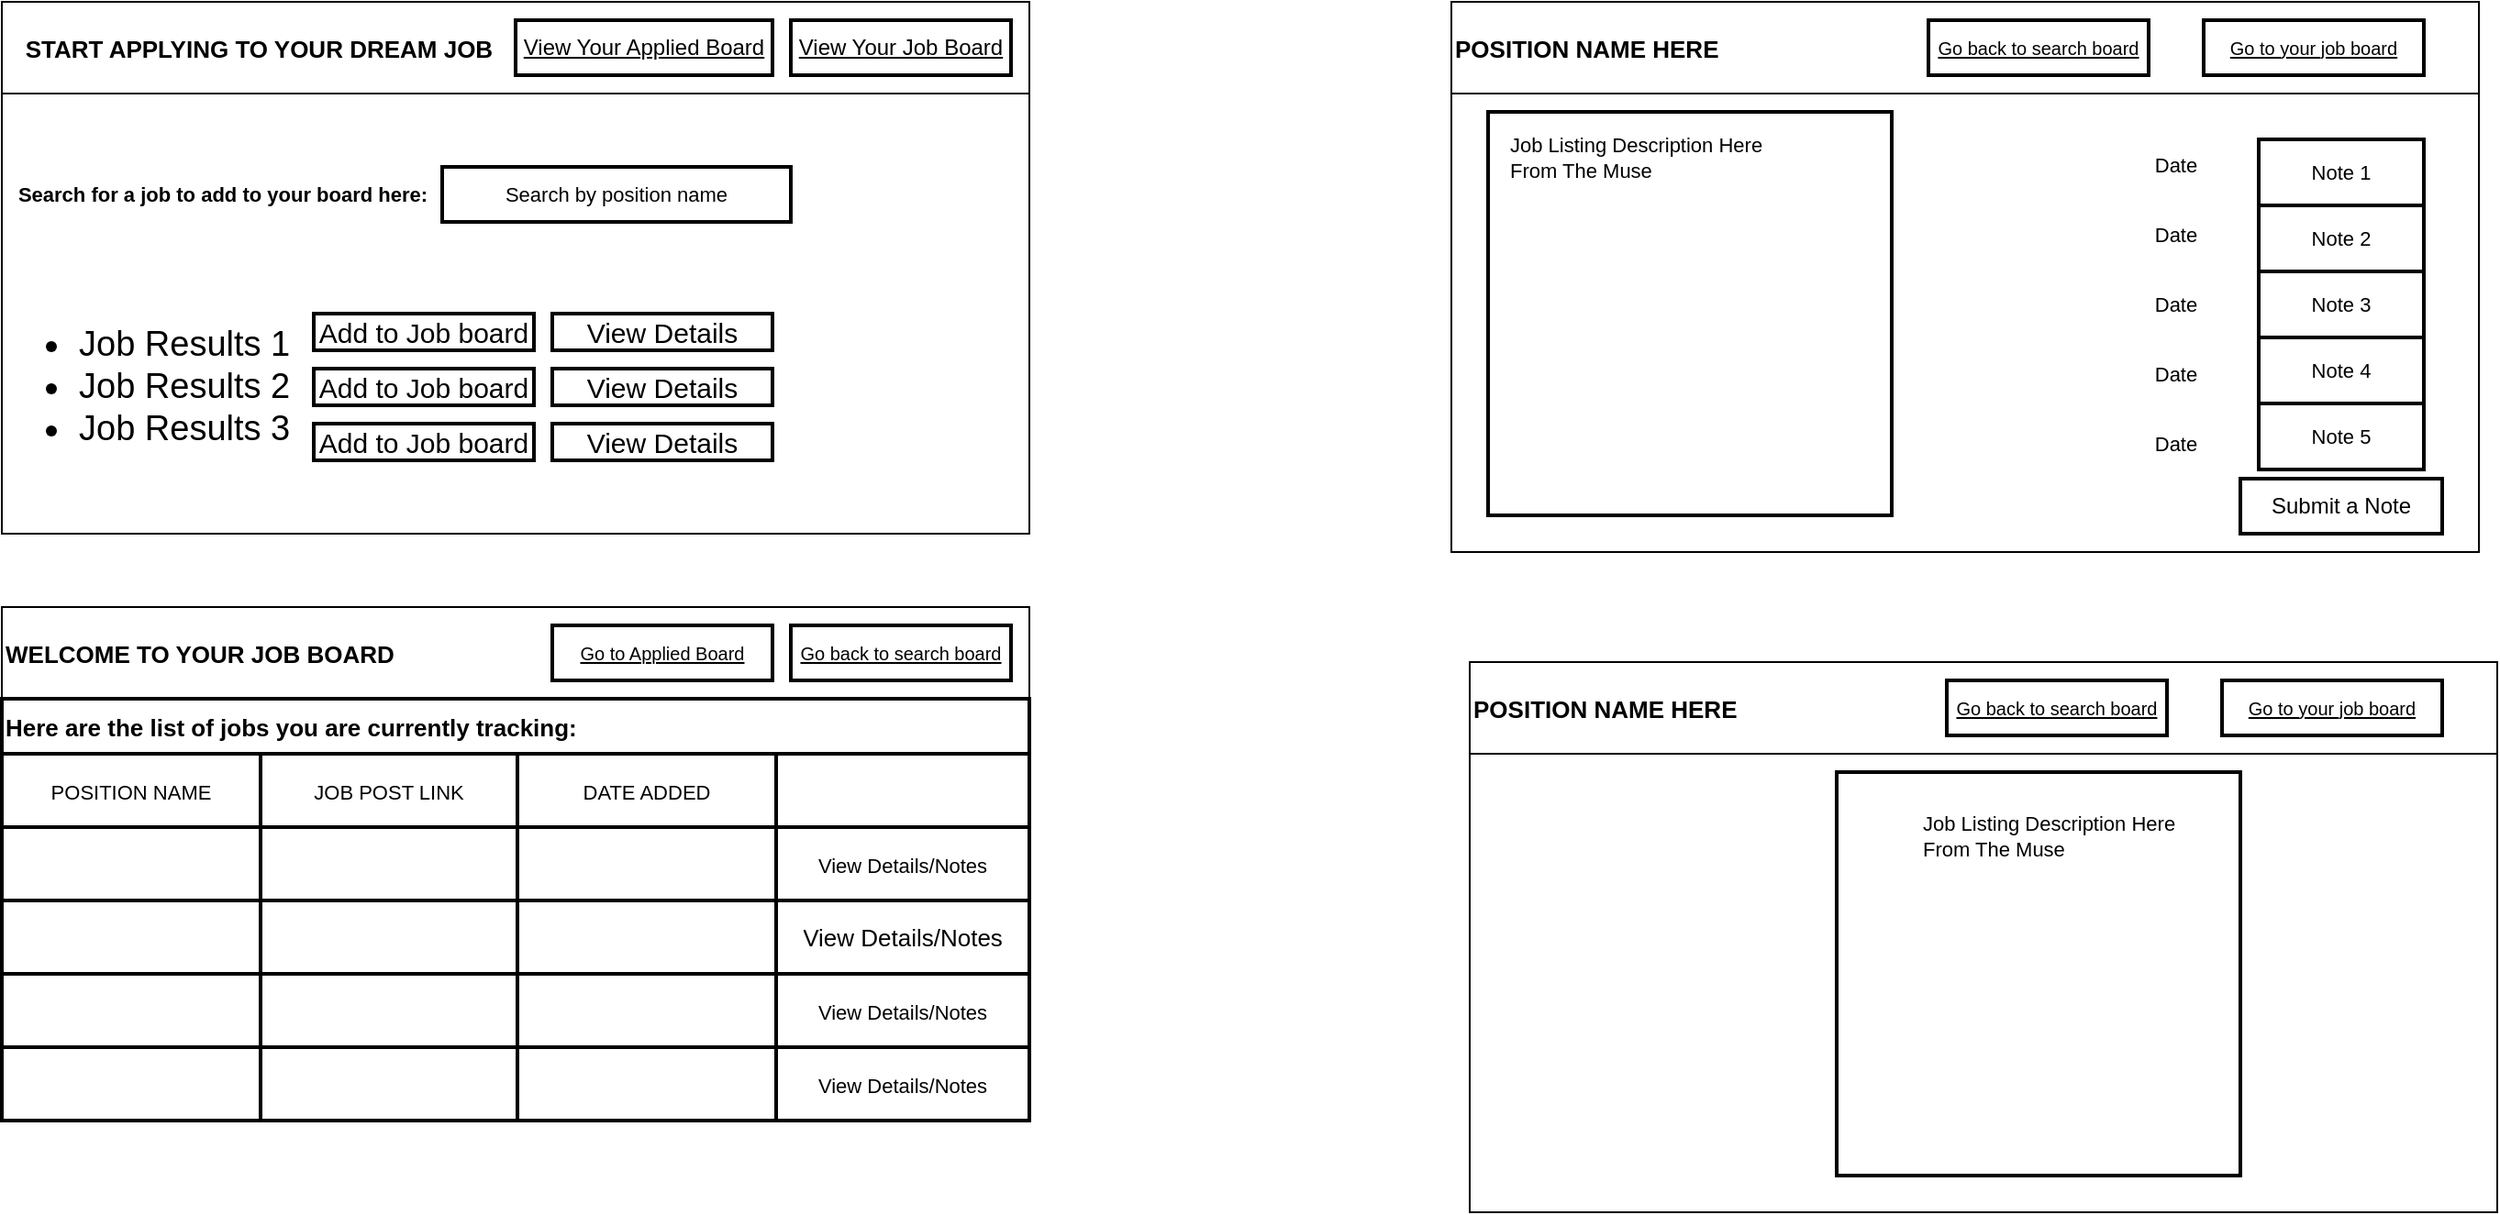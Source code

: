 <mxfile>
    <diagram id="eByr2vHyJb8eP3QuUkfj" name="Page-1">
        <mxGraphModel dx="768" dy="580" grid="1" gridSize="10" guides="1" tooltips="1" connect="1" arrows="1" fold="1" page="1" pageScale="1" pageWidth="850" pageHeight="1100" math="0" shadow="0">
            <root>
                <mxCell id="0"/>
                <mxCell id="1" parent="0"/>
                <mxCell id="2" value="   START APPLYING TO YOUR DREAM JOB" style="swimlane;swimlaneFillColor=default;align=left;fontSize=13;startSize=50;" parent="1" vertex="1">
                    <mxGeometry x="140" y="40" width="560" height="290" as="geometry"/>
                </mxCell>
                <mxCell id="3" value="&lt;font style=&quot;font-size: 11px&quot;&gt;Search for a job to add to your board here:&lt;/font&gt;" style="text;strokeColor=none;fillColor=none;html=1;fontSize=12;fontStyle=1;verticalAlign=middle;align=center;strokeWidth=0;" parent="2" vertex="1">
                    <mxGeometry x="70" y="80" width="100" height="50" as="geometry"/>
                </mxCell>
                <mxCell id="5" value="Search by position name" style="rounded=0;whiteSpace=wrap;html=1;fontSize=11;strokeWidth=2;" parent="2" vertex="1">
                    <mxGeometry x="240" y="90" width="190" height="30" as="geometry"/>
                </mxCell>
                <mxCell id="7" value="&lt;ul style=&quot;font-size: 19px;&quot;&gt;&lt;li style=&quot;font-size: 19px;&quot;&gt;Job Results 1&lt;/li&gt;&lt;li style=&quot;font-size: 19px;&quot;&gt;Job Results 2&lt;/li&gt;&lt;li style=&quot;font-size: 19px;&quot;&gt;Job Results 3&lt;/li&gt;&lt;/ul&gt;" style="text;strokeColor=none;fillColor=none;html=1;whiteSpace=wrap;verticalAlign=middle;overflow=hidden;fontSize=19;" parent="2" vertex="1">
                    <mxGeometry y="140" width="220" height="140" as="geometry"/>
                </mxCell>
                <mxCell id="8" value="&lt;u&gt;View Your Job Board&lt;/u&gt;" style="text;html=1;strokeColor=default;fillColor=none;align=center;verticalAlign=middle;whiteSpace=wrap;rounded=0;fontSize=12;strokeWidth=2;" parent="2" vertex="1">
                    <mxGeometry x="430" y="10" width="120" height="30" as="geometry"/>
                </mxCell>
                <mxCell id="26" value="&lt;font style=&quot;font-size: 15px&quot;&gt;Add to Job board&lt;/font&gt;" style="rounded=0;whiteSpace=wrap;html=1;fontSize=19;strokeWidth=2;" parent="2" vertex="1">
                    <mxGeometry x="170" y="170" width="120" height="20" as="geometry"/>
                </mxCell>
                <mxCell id="28" value="&lt;font style=&quot;font-size: 15px&quot;&gt;Add to Job board&lt;/font&gt;" style="rounded=0;whiteSpace=wrap;html=1;fontSize=19;strokeWidth=2;" parent="2" vertex="1">
                    <mxGeometry x="170" y="230" width="120" height="20" as="geometry"/>
                </mxCell>
                <mxCell id="27" value="&lt;font style=&quot;font-size: 15px&quot;&gt;Add to Job board&lt;/font&gt;" style="rounded=0;whiteSpace=wrap;html=1;fontSize=19;strokeWidth=2;" parent="2" vertex="1">
                    <mxGeometry x="170" y="200" width="120" height="20" as="geometry"/>
                </mxCell>
                <mxCell id="XKxb8fg4fnVpv2uwwsLC-240" value="&lt;u&gt;View Your Applied Board&lt;/u&gt;" style="text;html=1;strokeColor=default;fillColor=none;align=center;verticalAlign=middle;whiteSpace=wrap;rounded=0;fontSize=12;strokeWidth=2;" parent="2" vertex="1">
                    <mxGeometry x="280" y="10" width="140" height="30" as="geometry"/>
                </mxCell>
                <mxCell id="p0JboE-2Rb_zxFOX40oH-203" value="&lt;font style=&quot;font-size: 15px&quot;&gt;View Details&lt;/font&gt;" style="rounded=0;whiteSpace=wrap;html=1;fontSize=19;strokeWidth=2;" vertex="1" parent="2">
                    <mxGeometry x="300" y="170" width="120" height="20" as="geometry"/>
                </mxCell>
                <mxCell id="p0JboE-2Rb_zxFOX40oH-204" value="&lt;span style=&quot;font-size: 15px&quot;&gt;View Details&lt;/span&gt;" style="rounded=0;whiteSpace=wrap;html=1;fontSize=19;strokeWidth=2;" vertex="1" parent="2">
                    <mxGeometry x="300" y="200" width="120" height="20" as="geometry"/>
                </mxCell>
                <mxCell id="p0JboE-2Rb_zxFOX40oH-205" value="&lt;span style=&quot;font-size: 15px&quot;&gt;View Details&lt;/span&gt;" style="rounded=0;whiteSpace=wrap;html=1;fontSize=19;strokeWidth=2;" vertex="1" parent="2">
                    <mxGeometry x="300" y="230" width="120" height="20" as="geometry"/>
                </mxCell>
                <mxCell id="31" value="WELCOME TO YOUR JOB BOARD" style="swimlane;swimlaneFillColor=default;align=left;fontSize=13;startSize=50;" parent="1" vertex="1">
                    <mxGeometry x="140" y="370" width="560" height="280" as="geometry"/>
                </mxCell>
                <mxCell id="35" value="&lt;u style=&quot;font-size: 10px;&quot;&gt;Go back to search board&lt;/u&gt;" style="text;html=1;strokeColor=default;fillColor=none;align=center;verticalAlign=middle;whiteSpace=wrap;rounded=0;fontSize=10;strokeWidth=2;" parent="31" vertex="1">
                    <mxGeometry x="430" y="10" width="120" height="30" as="geometry"/>
                </mxCell>
                <mxCell id="41" value="Here are the list of jobs you are currently tracking:" style="shape=table;startSize=30;container=1;collapsible=0;childLayout=tableLayout;fontStyle=1;align=left;pointerEvents=1;fontSize=13;strokeColor=default;strokeWidth=2;" parent="31" vertex="1">
                    <mxGeometry y="50" width="560" height="230" as="geometry"/>
                </mxCell>
                <mxCell id="42" value="" style="shape=partialRectangle;html=1;whiteSpace=wrap;collapsible=0;dropTarget=0;pointerEvents=0;fillColor=none;top=0;left=0;bottom=0;right=0;points=[[0,0.5],[1,0.5]];portConstraint=eastwest;fontSize=13;strokeColor=default;strokeWidth=2;" parent="41" vertex="1">
                    <mxGeometry y="30" width="560" height="40" as="geometry"/>
                </mxCell>
                <mxCell id="43" value="&lt;span style=&quot;font-size: 11px&quot;&gt;POSITION NAME&lt;/span&gt;" style="shape=partialRectangle;html=1;whiteSpace=wrap;connectable=0;fillColor=none;top=0;left=0;bottom=0;right=0;overflow=hidden;pointerEvents=1;fontSize=13;strokeColor=default;strokeWidth=2;" parent="42" vertex="1">
                    <mxGeometry width="141" height="40" as="geometry">
                        <mxRectangle width="141" height="40" as="alternateBounds"/>
                    </mxGeometry>
                </mxCell>
                <mxCell id="44" value="&lt;font style=&quot;font-size: 11px&quot;&gt;JOB POST LINK&lt;/font&gt;" style="shape=partialRectangle;html=1;whiteSpace=wrap;connectable=0;fillColor=none;top=0;left=0;bottom=0;right=0;overflow=hidden;pointerEvents=1;fontSize=13;strokeColor=default;strokeWidth=2;" parent="42" vertex="1">
                    <mxGeometry x="141" width="140" height="40" as="geometry">
                        <mxRectangle width="140" height="40" as="alternateBounds"/>
                    </mxGeometry>
                </mxCell>
                <mxCell id="45" value="&lt;font style=&quot;font-size: 11px&quot;&gt;DATE ADDED&lt;/font&gt;" style="shape=partialRectangle;html=1;whiteSpace=wrap;connectable=0;fillColor=none;top=0;left=0;bottom=0;right=0;overflow=hidden;pointerEvents=1;fontSize=13;strokeColor=default;strokeWidth=2;" parent="42" vertex="1">
                    <mxGeometry x="281" width="141" height="40" as="geometry">
                        <mxRectangle width="141" height="40" as="alternateBounds"/>
                    </mxGeometry>
                </mxCell>
                <mxCell id="54" value="" style="shape=partialRectangle;html=1;whiteSpace=wrap;connectable=0;fillColor=none;top=0;left=0;bottom=0;right=0;overflow=hidden;pointerEvents=1;fontSize=13;strokeColor=default;strokeWidth=2;" parent="42" vertex="1">
                    <mxGeometry x="422" width="138" height="40" as="geometry">
                        <mxRectangle width="138" height="40" as="alternateBounds"/>
                    </mxGeometry>
                </mxCell>
                <mxCell id="46" value="" style="shape=partialRectangle;html=1;whiteSpace=wrap;collapsible=0;dropTarget=0;pointerEvents=0;fillColor=none;top=0;left=0;bottom=0;right=0;points=[[0,0.5],[1,0.5]];portConstraint=eastwest;fontSize=13;strokeColor=default;strokeWidth=2;" parent="41" vertex="1">
                    <mxGeometry y="70" width="560" height="40" as="geometry"/>
                </mxCell>
                <mxCell id="47" value="" style="shape=partialRectangle;html=1;whiteSpace=wrap;connectable=0;fillColor=none;top=0;left=0;bottom=0;right=0;overflow=hidden;pointerEvents=1;fontSize=13;strokeColor=default;strokeWidth=2;" parent="46" vertex="1">
                    <mxGeometry width="141" height="40" as="geometry">
                        <mxRectangle width="141" height="40" as="alternateBounds"/>
                    </mxGeometry>
                </mxCell>
                <mxCell id="48" value="" style="shape=partialRectangle;html=1;whiteSpace=wrap;connectable=0;fillColor=none;top=0;left=0;bottom=0;right=0;overflow=hidden;pointerEvents=1;fontSize=13;strokeColor=default;strokeWidth=2;" parent="46" vertex="1">
                    <mxGeometry x="141" width="140" height="40" as="geometry">
                        <mxRectangle width="140" height="40" as="alternateBounds"/>
                    </mxGeometry>
                </mxCell>
                <mxCell id="49" value="" style="shape=partialRectangle;html=1;whiteSpace=wrap;connectable=0;fillColor=none;top=0;left=0;bottom=0;right=0;overflow=hidden;pointerEvents=1;fontSize=13;strokeColor=default;strokeWidth=2;" parent="46" vertex="1">
                    <mxGeometry x="281" width="141" height="40" as="geometry">
                        <mxRectangle width="141" height="40" as="alternateBounds"/>
                    </mxGeometry>
                </mxCell>
                <mxCell id="55" value="&lt;font style=&quot;font-size: 11px&quot;&gt;View Details/Notes&lt;/font&gt;" style="shape=partialRectangle;html=1;whiteSpace=wrap;connectable=0;fillColor=none;top=0;left=0;bottom=0;right=0;overflow=hidden;pointerEvents=1;fontSize=13;strokeColor=default;strokeWidth=2;" parent="46" vertex="1">
                    <mxGeometry x="422" width="138" height="40" as="geometry">
                        <mxRectangle width="138" height="40" as="alternateBounds"/>
                    </mxGeometry>
                </mxCell>
                <mxCell id="50" value="" style="shape=partialRectangle;html=1;whiteSpace=wrap;collapsible=0;dropTarget=0;pointerEvents=0;fillColor=none;top=0;left=0;bottom=0;right=0;points=[[0,0.5],[1,0.5]];portConstraint=eastwest;fontSize=13;strokeColor=default;strokeWidth=2;" parent="41" vertex="1">
                    <mxGeometry y="110" width="560" height="40" as="geometry"/>
                </mxCell>
                <mxCell id="51" value="" style="shape=partialRectangle;html=1;whiteSpace=wrap;connectable=0;fillColor=none;top=0;left=0;bottom=0;right=0;overflow=hidden;pointerEvents=1;fontSize=13;strokeColor=default;strokeWidth=2;" parent="50" vertex="1">
                    <mxGeometry width="141" height="40" as="geometry">
                        <mxRectangle width="141" height="40" as="alternateBounds"/>
                    </mxGeometry>
                </mxCell>
                <mxCell id="52" value="" style="shape=partialRectangle;html=1;whiteSpace=wrap;connectable=0;fillColor=none;top=0;left=0;bottom=0;right=0;overflow=hidden;pointerEvents=1;fontSize=13;strokeColor=default;strokeWidth=2;" parent="50" vertex="1">
                    <mxGeometry x="141" width="140" height="40" as="geometry">
                        <mxRectangle width="140" height="40" as="alternateBounds"/>
                    </mxGeometry>
                </mxCell>
                <mxCell id="53" value="" style="shape=partialRectangle;html=1;whiteSpace=wrap;connectable=0;fillColor=none;top=0;left=0;bottom=0;right=0;overflow=hidden;pointerEvents=1;fontSize=13;strokeColor=default;strokeWidth=2;" parent="50" vertex="1">
                    <mxGeometry x="281" width="141" height="40" as="geometry">
                        <mxRectangle width="141" height="40" as="alternateBounds"/>
                    </mxGeometry>
                </mxCell>
                <mxCell id="56" value="View Details/Notes" style="shape=partialRectangle;html=1;whiteSpace=wrap;connectable=0;fillColor=none;top=0;left=0;bottom=0;right=0;overflow=hidden;pointerEvents=1;fontSize=13;strokeColor=default;strokeWidth=2;" parent="50" vertex="1">
                    <mxGeometry x="422" width="138" height="40" as="geometry">
                        <mxRectangle width="138" height="40" as="alternateBounds"/>
                    </mxGeometry>
                </mxCell>
                <mxCell id="66" style="shape=partialRectangle;html=1;whiteSpace=wrap;collapsible=0;dropTarget=0;pointerEvents=0;fillColor=none;top=0;left=0;bottom=0;right=0;points=[[0,0.5],[1,0.5]];portConstraint=eastwest;fontSize=13;strokeColor=default;strokeWidth=2;" parent="41" vertex="1">
                    <mxGeometry y="150" width="560" height="40" as="geometry"/>
                </mxCell>
                <mxCell id="67" style="shape=partialRectangle;html=1;whiteSpace=wrap;connectable=0;fillColor=none;top=0;left=0;bottom=0;right=0;overflow=hidden;pointerEvents=1;fontSize=13;strokeColor=default;strokeWidth=2;" parent="66" vertex="1">
                    <mxGeometry width="141" height="40" as="geometry">
                        <mxRectangle width="141" height="40" as="alternateBounds"/>
                    </mxGeometry>
                </mxCell>
                <mxCell id="68" style="shape=partialRectangle;html=1;whiteSpace=wrap;connectable=0;fillColor=none;top=0;left=0;bottom=0;right=0;overflow=hidden;pointerEvents=1;fontSize=13;strokeColor=default;strokeWidth=2;" parent="66" vertex="1">
                    <mxGeometry x="141" width="140" height="40" as="geometry">
                        <mxRectangle width="140" height="40" as="alternateBounds"/>
                    </mxGeometry>
                </mxCell>
                <mxCell id="69" style="shape=partialRectangle;html=1;whiteSpace=wrap;connectable=0;fillColor=none;top=0;left=0;bottom=0;right=0;overflow=hidden;pointerEvents=1;fontSize=13;strokeColor=default;strokeWidth=2;" parent="66" vertex="1">
                    <mxGeometry x="281" width="141" height="40" as="geometry">
                        <mxRectangle width="141" height="40" as="alternateBounds"/>
                    </mxGeometry>
                </mxCell>
                <mxCell id="71" value="&lt;font style=&quot;font-size: 11px&quot;&gt;View Details/Notes&lt;/font&gt;" style="shape=partialRectangle;html=1;whiteSpace=wrap;connectable=0;fillColor=none;top=0;left=0;bottom=0;right=0;overflow=hidden;pointerEvents=1;fontSize=13;strokeColor=default;strokeWidth=2;" parent="66" vertex="1">
                    <mxGeometry x="422" width="138" height="40" as="geometry">
                        <mxRectangle width="138" height="40" as="alternateBounds"/>
                    </mxGeometry>
                </mxCell>
                <mxCell id="60" style="shape=partialRectangle;html=1;whiteSpace=wrap;collapsible=0;dropTarget=0;pointerEvents=0;fillColor=none;top=0;left=0;bottom=0;right=0;points=[[0,0.5],[1,0.5]];portConstraint=eastwest;fontSize=13;strokeColor=default;strokeWidth=2;" parent="41" vertex="1">
                    <mxGeometry y="190" width="560" height="40" as="geometry"/>
                </mxCell>
                <mxCell id="61" style="shape=partialRectangle;html=1;whiteSpace=wrap;connectable=0;fillColor=none;top=0;left=0;bottom=0;right=0;overflow=hidden;pointerEvents=1;fontSize=13;strokeColor=default;strokeWidth=2;" parent="60" vertex="1">
                    <mxGeometry width="141" height="40" as="geometry">
                        <mxRectangle width="141" height="40" as="alternateBounds"/>
                    </mxGeometry>
                </mxCell>
                <mxCell id="62" style="shape=partialRectangle;html=1;whiteSpace=wrap;connectable=0;fillColor=none;top=0;left=0;bottom=0;right=0;overflow=hidden;pointerEvents=1;fontSize=13;strokeColor=default;strokeWidth=2;" parent="60" vertex="1">
                    <mxGeometry x="141" width="140" height="40" as="geometry">
                        <mxRectangle width="140" height="40" as="alternateBounds"/>
                    </mxGeometry>
                </mxCell>
                <mxCell id="63" style="shape=partialRectangle;html=1;whiteSpace=wrap;connectable=0;fillColor=none;top=0;left=0;bottom=0;right=0;overflow=hidden;pointerEvents=1;fontSize=13;strokeColor=default;strokeWidth=2;" parent="60" vertex="1">
                    <mxGeometry x="281" width="141" height="40" as="geometry">
                        <mxRectangle width="141" height="40" as="alternateBounds"/>
                    </mxGeometry>
                </mxCell>
                <mxCell id="65" value="&lt;font style=&quot;font-size: 11px&quot;&gt;View Details/Notes&lt;/font&gt;" style="shape=partialRectangle;html=1;whiteSpace=wrap;connectable=0;fillColor=none;top=0;left=0;bottom=0;right=0;overflow=hidden;pointerEvents=1;fontSize=13;strokeColor=default;strokeWidth=2;" parent="60" vertex="1">
                    <mxGeometry x="422" width="138" height="40" as="geometry">
                        <mxRectangle width="138" height="40" as="alternateBounds"/>
                    </mxGeometry>
                </mxCell>
                <mxCell id="XKxb8fg4fnVpv2uwwsLC-203" value="&lt;u&gt;Go to Applied Board&lt;/u&gt;" style="text;html=1;strokeColor=default;fillColor=none;align=center;verticalAlign=middle;whiteSpace=wrap;rounded=0;fontSize=10;strokeWidth=2;" parent="31" vertex="1">
                    <mxGeometry x="300" y="10" width="120" height="30" as="geometry"/>
                </mxCell>
                <mxCell id="113" value="POSITION NAME HERE" style="swimlane;swimlaneFillColor=default;align=left;fontSize=13;startSize=50;" parent="1" vertex="1">
                    <mxGeometry x="930" y="40" width="560" height="300" as="geometry"/>
                </mxCell>
                <mxCell id="121" value="" style="whiteSpace=wrap;html=1;aspect=fixed;fontSize=11;strokeColor=default;strokeWidth=2;" parent="113" vertex="1">
                    <mxGeometry x="20" y="60" width="220" height="220" as="geometry"/>
                </mxCell>
                <mxCell id="122" value="Job Listing Description Here From The Muse" style="text;html=1;strokeColor=none;fillColor=none;align=left;verticalAlign=middle;whiteSpace=wrap;rounded=0;fontSize=11;" parent="113" vertex="1">
                    <mxGeometry x="30" y="70" width="150" height="30" as="geometry"/>
                </mxCell>
                <mxCell id="167" value="" style="shape=table;startSize=0;container=1;collapsible=0;childLayout=tableLayout;fontSize=11;strokeColor=none;strokeWidth=0;" parent="113" vertex="1">
                    <mxGeometry x="350" y="70" width="90" height="190" as="geometry"/>
                </mxCell>
                <mxCell id="168" value="" style="shape=partialRectangle;collapsible=0;dropTarget=0;pointerEvents=0;fillColor=none;top=0;left=0;bottom=0;right=0;points=[[0,0.5],[1,0.5]];portConstraint=eastwest;fontSize=11;strokeColor=default;strokeWidth=2;" parent="167" vertex="1">
                    <mxGeometry width="90" height="38" as="geometry"/>
                </mxCell>
                <mxCell id="169" value="Date" style="shape=partialRectangle;html=1;whiteSpace=wrap;connectable=0;overflow=hidden;fillColor=none;top=0;left=0;bottom=0;right=0;pointerEvents=1;fontSize=11;strokeColor=default;strokeWidth=2;" parent="168" vertex="1">
                    <mxGeometry width="90" height="38" as="geometry">
                        <mxRectangle width="90" height="38" as="alternateBounds"/>
                    </mxGeometry>
                </mxCell>
                <mxCell id="170" value="" style="shape=partialRectangle;collapsible=0;dropTarget=0;pointerEvents=0;fillColor=none;top=0;left=0;bottom=0;right=0;points=[[0,0.5],[1,0.5]];portConstraint=eastwest;fontSize=11;strokeColor=default;strokeWidth=2;" parent="167" vertex="1">
                    <mxGeometry y="38" width="90" height="38" as="geometry"/>
                </mxCell>
                <mxCell id="171" value="Date" style="shape=partialRectangle;html=1;whiteSpace=wrap;connectable=0;overflow=hidden;fillColor=none;top=0;left=0;bottom=0;right=0;pointerEvents=1;fontSize=11;strokeColor=default;strokeWidth=2;" parent="170" vertex="1">
                    <mxGeometry width="90" height="38" as="geometry">
                        <mxRectangle width="90" height="38" as="alternateBounds"/>
                    </mxGeometry>
                </mxCell>
                <mxCell id="172" value="" style="shape=partialRectangle;collapsible=0;dropTarget=0;pointerEvents=0;fillColor=none;top=0;left=0;bottom=0;right=0;points=[[0,0.5],[1,0.5]];portConstraint=eastwest;fontSize=11;strokeColor=default;strokeWidth=2;" parent="167" vertex="1">
                    <mxGeometry y="76" width="90" height="38" as="geometry"/>
                </mxCell>
                <mxCell id="173" value="Date" style="shape=partialRectangle;html=1;whiteSpace=wrap;connectable=0;overflow=hidden;fillColor=none;top=0;left=0;bottom=0;right=0;pointerEvents=1;fontSize=11;strokeColor=default;strokeWidth=2;" parent="172" vertex="1">
                    <mxGeometry width="90" height="38" as="geometry">
                        <mxRectangle width="90" height="38" as="alternateBounds"/>
                    </mxGeometry>
                </mxCell>
                <mxCell id="174" value="" style="shape=partialRectangle;collapsible=0;dropTarget=0;pointerEvents=0;fillColor=none;top=0;left=0;bottom=0;right=0;points=[[0,0.5],[1,0.5]];portConstraint=eastwest;fontSize=11;strokeColor=default;strokeWidth=2;" parent="167" vertex="1">
                    <mxGeometry y="114" width="90" height="38" as="geometry"/>
                </mxCell>
                <mxCell id="175" value="Date" style="shape=partialRectangle;html=1;whiteSpace=wrap;connectable=0;overflow=hidden;fillColor=none;top=0;left=0;bottom=0;right=0;pointerEvents=1;fontSize=11;strokeColor=default;strokeWidth=2;" parent="174" vertex="1">
                    <mxGeometry width="90" height="38" as="geometry">
                        <mxRectangle width="90" height="38" as="alternateBounds"/>
                    </mxGeometry>
                </mxCell>
                <mxCell id="176" value="" style="shape=partialRectangle;collapsible=0;dropTarget=0;pointerEvents=0;fillColor=none;top=0;left=0;bottom=0;right=0;points=[[0,0.5],[1,0.5]];portConstraint=eastwest;fontSize=11;strokeColor=default;strokeWidth=2;" parent="167" vertex="1">
                    <mxGeometry y="152" width="90" height="38" as="geometry"/>
                </mxCell>
                <mxCell id="177" value="Date" style="shape=partialRectangle;html=1;whiteSpace=wrap;connectable=0;overflow=hidden;fillColor=none;top=0;left=0;bottom=0;right=0;pointerEvents=1;fontSize=11;strokeColor=default;strokeWidth=2;" parent="176" vertex="1">
                    <mxGeometry width="90" height="38" as="geometry">
                        <mxRectangle width="90" height="38" as="alternateBounds"/>
                    </mxGeometry>
                </mxCell>
                <mxCell id="190" value="" style="shape=table;startSize=0;container=1;collapsible=0;childLayout=tableLayout;fontSize=11;strokeColor=default;strokeWidth=2;" parent="113" vertex="1">
                    <mxGeometry x="440" y="75" width="90" height="180" as="geometry"/>
                </mxCell>
                <mxCell id="191" value="" style="shape=partialRectangle;collapsible=0;dropTarget=0;pointerEvents=0;fillColor=none;top=0;left=0;bottom=0;right=0;points=[[0,0.5],[1,0.5]];portConstraint=eastwest;fontSize=11;strokeColor=default;strokeWidth=2;" parent="190" vertex="1">
                    <mxGeometry width="90" height="36" as="geometry"/>
                </mxCell>
                <mxCell id="192" value="Note 1" style="shape=partialRectangle;html=1;whiteSpace=wrap;connectable=0;overflow=hidden;fillColor=none;top=0;left=0;bottom=0;right=0;pointerEvents=1;fontSize=11;strokeColor=default;strokeWidth=2;" parent="191" vertex="1">
                    <mxGeometry width="90" height="36" as="geometry">
                        <mxRectangle width="90" height="36" as="alternateBounds"/>
                    </mxGeometry>
                </mxCell>
                <mxCell id="193" value="" style="shape=partialRectangle;collapsible=0;dropTarget=0;pointerEvents=0;fillColor=none;top=0;left=0;bottom=0;right=0;points=[[0,0.5],[1,0.5]];portConstraint=eastwest;fontSize=11;strokeColor=default;strokeWidth=2;" parent="190" vertex="1">
                    <mxGeometry y="36" width="90" height="36" as="geometry"/>
                </mxCell>
                <mxCell id="194" value="Note 2" style="shape=partialRectangle;html=1;whiteSpace=wrap;connectable=0;overflow=hidden;fillColor=none;top=0;left=0;bottom=0;right=0;pointerEvents=1;fontSize=11;strokeColor=default;strokeWidth=2;" parent="193" vertex="1">
                    <mxGeometry width="90" height="36" as="geometry">
                        <mxRectangle width="90" height="36" as="alternateBounds"/>
                    </mxGeometry>
                </mxCell>
                <mxCell id="195" value="" style="shape=partialRectangle;collapsible=0;dropTarget=0;pointerEvents=0;fillColor=none;top=0;left=0;bottom=0;right=0;points=[[0,0.5],[1,0.5]];portConstraint=eastwest;fontSize=11;strokeColor=default;strokeWidth=2;" parent="190" vertex="1">
                    <mxGeometry y="72" width="90" height="36" as="geometry"/>
                </mxCell>
                <mxCell id="196" value="Note 3" style="shape=partialRectangle;html=1;whiteSpace=wrap;connectable=0;overflow=hidden;fillColor=none;top=0;left=0;bottom=0;right=0;pointerEvents=1;fontSize=11;strokeColor=default;strokeWidth=2;" parent="195" vertex="1">
                    <mxGeometry width="90" height="36" as="geometry">
                        <mxRectangle width="90" height="36" as="alternateBounds"/>
                    </mxGeometry>
                </mxCell>
                <mxCell id="197" value="" style="shape=partialRectangle;collapsible=0;dropTarget=0;pointerEvents=0;fillColor=none;top=0;left=0;bottom=0;right=0;points=[[0,0.5],[1,0.5]];portConstraint=eastwest;fontSize=11;strokeColor=default;strokeWidth=2;" parent="190" vertex="1">
                    <mxGeometry y="108" width="90" height="36" as="geometry"/>
                </mxCell>
                <mxCell id="198" value="Note 4" style="shape=partialRectangle;html=1;whiteSpace=wrap;connectable=0;overflow=hidden;fillColor=none;top=0;left=0;bottom=0;right=0;pointerEvents=1;fontSize=11;strokeColor=default;strokeWidth=2;" parent="197" vertex="1">
                    <mxGeometry width="90" height="36" as="geometry">
                        <mxRectangle width="90" height="36" as="alternateBounds"/>
                    </mxGeometry>
                </mxCell>
                <mxCell id="199" value="" style="shape=partialRectangle;collapsible=0;dropTarget=0;pointerEvents=0;fillColor=none;top=0;left=0;bottom=0;right=0;points=[[0,0.5],[1,0.5]];portConstraint=eastwest;fontSize=11;strokeColor=default;strokeWidth=2;" parent="190" vertex="1">
                    <mxGeometry y="144" width="90" height="36" as="geometry"/>
                </mxCell>
                <mxCell id="200" value="Note 5" style="shape=partialRectangle;html=1;whiteSpace=wrap;connectable=0;overflow=hidden;fillColor=none;top=0;left=0;bottom=0;right=0;pointerEvents=1;fontSize=11;strokeColor=default;strokeWidth=2;" parent="199" vertex="1">
                    <mxGeometry width="90" height="36" as="geometry">
                        <mxRectangle width="90" height="36" as="alternateBounds"/>
                    </mxGeometry>
                </mxCell>
                <mxCell id="201" value="Submit a Note" style="text;html=1;strokeColor=default;fillColor=none;align=center;verticalAlign=middle;whiteSpace=wrap;rounded=0;fontSize=12;strokeWidth=2;" parent="113" vertex="1">
                    <mxGeometry x="430" y="260" width="110" height="30" as="geometry"/>
                </mxCell>
                <mxCell id="202" value="&lt;u style=&quot;font-size: 10px;&quot;&gt;Go back to search board&lt;/u&gt;" style="text;html=1;strokeColor=default;fillColor=none;align=center;verticalAlign=middle;whiteSpace=wrap;rounded=0;fontSize=10;strokeWidth=2;" parent="113" vertex="1">
                    <mxGeometry x="260" y="10" width="120" height="30" as="geometry"/>
                </mxCell>
                <mxCell id="203" value="&lt;u&gt;Go to your job board&lt;/u&gt;" style="text;html=1;strokeColor=default;fillColor=none;align=center;verticalAlign=middle;whiteSpace=wrap;rounded=0;fontSize=10;strokeWidth=2;" parent="113" vertex="1">
                    <mxGeometry x="410" y="10" width="120" height="30" as="geometry"/>
                </mxCell>
                <mxCell id="p0JboE-2Rb_zxFOX40oH-236" value="POSITION NAME HERE" style="swimlane;swimlaneFillColor=default;align=left;fontSize=13;startSize=50;" vertex="1" parent="1">
                    <mxGeometry x="940" y="400" width="560" height="300" as="geometry"/>
                </mxCell>
                <mxCell id="p0JboE-2Rb_zxFOX40oH-237" value="" style="whiteSpace=wrap;html=1;aspect=fixed;fontSize=11;strokeColor=default;strokeWidth=2;" vertex="1" parent="p0JboE-2Rb_zxFOX40oH-236">
                    <mxGeometry x="200" y="60" width="220" height="220" as="geometry"/>
                </mxCell>
                <mxCell id="p0JboE-2Rb_zxFOX40oH-238" value="Job Listing Description Here From The Muse" style="text;html=1;strokeColor=none;fillColor=none;align=left;verticalAlign=middle;whiteSpace=wrap;rounded=0;fontSize=11;" vertex="1" parent="p0JboE-2Rb_zxFOX40oH-236">
                    <mxGeometry x="245" y="80" width="150" height="30" as="geometry"/>
                </mxCell>
                <mxCell id="p0JboE-2Rb_zxFOX40oH-262" value="&lt;u style=&quot;font-size: 10px;&quot;&gt;Go back to search board&lt;/u&gt;" style="text;html=1;strokeColor=default;fillColor=none;align=center;verticalAlign=middle;whiteSpace=wrap;rounded=0;fontSize=10;strokeWidth=2;" vertex="1" parent="p0JboE-2Rb_zxFOX40oH-236">
                    <mxGeometry x="260" y="10" width="120" height="30" as="geometry"/>
                </mxCell>
                <mxCell id="p0JboE-2Rb_zxFOX40oH-263" value="&lt;u&gt;Go to your job board&lt;/u&gt;" style="text;html=1;strokeColor=default;fillColor=none;align=center;verticalAlign=middle;whiteSpace=wrap;rounded=0;fontSize=10;strokeWidth=2;" vertex="1" parent="p0JboE-2Rb_zxFOX40oH-236">
                    <mxGeometry x="410" y="10" width="120" height="30" as="geometry"/>
                </mxCell>
            </root>
        </mxGraphModel>
    </diagram>
    <diagram id="qIdyO-CG5vc7JtNcEotR" name="Page-2">
        <mxGraphModel dx="568" dy="580" grid="1" gridSize="10" guides="1" tooltips="1" connect="1" arrows="1" fold="1" page="1" pageScale="1" pageWidth="850" pageHeight="1100" math="0" shadow="0">
            <root>
                <mxCell id="_uOXej_WKUm3beXIr63Y-0"/>
                <mxCell id="_uOXej_WKUm3beXIr63Y-1" parent="_uOXej_WKUm3beXIr63Y-0"/>
                <mxCell id="_uOXej_WKUm3beXIr63Y-2" value="user" style="shape=table;startSize=30;container=1;collapsible=0;childLayout=tableLayout;fixedRows=1;rowLines=0;fontStyle=1;align=center;pointerEvents=1;fontSize=11;strokeColor=default;strokeWidth=2;perimeterSpacing=2;" parent="_uOXej_WKUm3beXIr63Y-1" vertex="1">
                    <mxGeometry x="190" y="135" width="180" height="220" as="geometry"/>
                </mxCell>
                <mxCell id="_uOXej_WKUm3beXIr63Y-3" value="" style="shape=partialRectangle;html=1;whiteSpace=wrap;collapsible=0;dropTarget=0;pointerEvents=1;fillColor=none;top=0;left=0;bottom=1;right=0;points=[[0,0.5],[1,0.5]];portConstraint=eastwest;fontSize=11;strokeColor=default;strokeWidth=1;" parent="_uOXej_WKUm3beXIr63Y-2" vertex="1">
                    <mxGeometry y="30" width="180" height="30" as="geometry"/>
                </mxCell>
                <mxCell id="_uOXej_WKUm3beXIr63Y-4" value="PK" style="shape=partialRectangle;html=1;whiteSpace=wrap;connectable=0;fillColor=none;top=0;left=0;bottom=0;right=0;overflow=hidden;pointerEvents=1;fontSize=11;strokeColor=default;strokeWidth=1;" parent="_uOXej_WKUm3beXIr63Y-3" vertex="1">
                    <mxGeometry width="40" height="30" as="geometry">
                        <mxRectangle width="40" height="30" as="alternateBounds"/>
                    </mxGeometry>
                </mxCell>
                <mxCell id="_uOXej_WKUm3beXIr63Y-5" value="id" style="shape=partialRectangle;html=1;whiteSpace=wrap;connectable=0;fillColor=none;top=0;left=0;bottom=0;right=0;align=left;spacingLeft=6;overflow=hidden;pointerEvents=1;fontSize=11;strokeColor=default;strokeWidth=0;" parent="_uOXej_WKUm3beXIr63Y-3" vertex="1">
                    <mxGeometry x="40" width="140" height="30" as="geometry">
                        <mxRectangle width="140" height="30" as="alternateBounds"/>
                    </mxGeometry>
                </mxCell>
                <mxCell id="_uOXej_WKUm3beXIr63Y-6" value="" style="shape=partialRectangle;html=1;whiteSpace=wrap;collapsible=0;dropTarget=0;pointerEvents=1;fillColor=none;top=0;left=0;bottom=0;right=0;points=[[0,0.5],[1,0.5]];portConstraint=eastwest;fontSize=11;strokeColor=default;strokeWidth=0;" parent="_uOXej_WKUm3beXIr63Y-2" vertex="1">
                    <mxGeometry y="60" width="180" height="30" as="geometry"/>
                </mxCell>
                <mxCell id="_uOXej_WKUm3beXIr63Y-7" value="" style="shape=partialRectangle;html=1;whiteSpace=wrap;connectable=0;fillColor=none;top=0;left=0;bottom=0;right=0;overflow=hidden;pointerEvents=1;fontSize=11;strokeColor=default;strokeWidth=0;" parent="_uOXej_WKUm3beXIr63Y-6" vertex="1">
                    <mxGeometry width="40" height="30" as="geometry">
                        <mxRectangle width="40" height="30" as="alternateBounds"/>
                    </mxGeometry>
                </mxCell>
                <mxCell id="_uOXej_WKUm3beXIr63Y-8" value="firstName" style="shape=partialRectangle;html=1;whiteSpace=wrap;connectable=0;fillColor=none;top=0;left=0;bottom=0;right=0;align=left;spacingLeft=6;overflow=hidden;pointerEvents=1;fontSize=11;strokeColor=default;strokeWidth=0;" parent="_uOXej_WKUm3beXIr63Y-6" vertex="1">
                    <mxGeometry x="40" width="140" height="30" as="geometry">
                        <mxRectangle width="140" height="30" as="alternateBounds"/>
                    </mxGeometry>
                </mxCell>
                <mxCell id="_uOXej_WKUm3beXIr63Y-9" value="" style="shape=partialRectangle;html=1;whiteSpace=wrap;collapsible=0;dropTarget=0;pointerEvents=1;fillColor=none;top=0;left=0;bottom=0;right=0;points=[[0,0.5],[1,0.5]];portConstraint=eastwest;fontSize=11;strokeColor=default;strokeWidth=0;" parent="_uOXej_WKUm3beXIr63Y-2" vertex="1">
                    <mxGeometry y="90" width="180" height="30" as="geometry"/>
                </mxCell>
                <mxCell id="_uOXej_WKUm3beXIr63Y-10" value="" style="shape=partialRectangle;html=1;whiteSpace=wrap;connectable=0;fillColor=none;top=0;left=0;bottom=0;right=0;overflow=hidden;pointerEvents=1;fontSize=11;strokeColor=default;strokeWidth=0;" parent="_uOXej_WKUm3beXIr63Y-9" vertex="1">
                    <mxGeometry width="40" height="30" as="geometry">
                        <mxRectangle width="40" height="30" as="alternateBounds"/>
                    </mxGeometry>
                </mxCell>
                <mxCell id="_uOXej_WKUm3beXIr63Y-11" value="lastName" style="shape=partialRectangle;html=1;whiteSpace=wrap;connectable=0;fillColor=none;top=0;left=0;bottom=0;right=0;align=left;spacingLeft=6;overflow=hidden;pointerEvents=1;fontSize=11;strokeColor=default;strokeWidth=0;" parent="_uOXej_WKUm3beXIr63Y-9" vertex="1">
                    <mxGeometry x="40" width="140" height="30" as="geometry">
                        <mxRectangle width="140" height="30" as="alternateBounds"/>
                    </mxGeometry>
                </mxCell>
                <mxCell id="_uOXej_WKUm3beXIr63Y-19" style="shape=partialRectangle;html=1;whiteSpace=wrap;collapsible=0;dropTarget=0;pointerEvents=1;fillColor=none;top=0;left=0;bottom=0;right=0;points=[[0,0.5],[1,0.5]];portConstraint=eastwest;fontSize=11;strokeColor=default;strokeWidth=0;" parent="_uOXej_WKUm3beXIr63Y-2" vertex="1">
                    <mxGeometry y="120" width="180" height="30" as="geometry"/>
                </mxCell>
                <mxCell id="_uOXej_WKUm3beXIr63Y-20" style="shape=partialRectangle;html=1;whiteSpace=wrap;connectable=0;fillColor=none;top=0;left=0;bottom=0;right=0;overflow=hidden;pointerEvents=1;fontSize=11;strokeColor=default;strokeWidth=0;" parent="_uOXej_WKUm3beXIr63Y-19" vertex="1">
                    <mxGeometry width="40" height="30" as="geometry">
                        <mxRectangle width="40" height="30" as="alternateBounds"/>
                    </mxGeometry>
                </mxCell>
                <mxCell id="_uOXej_WKUm3beXIr63Y-21" value="email" style="shape=partialRectangle;html=1;whiteSpace=wrap;connectable=0;fillColor=none;top=0;left=0;bottom=0;right=0;align=left;spacingLeft=6;overflow=hidden;pointerEvents=1;fontSize=11;strokeColor=default;strokeWidth=0;" parent="_uOXej_WKUm3beXIr63Y-19" vertex="1">
                    <mxGeometry x="40" width="140" height="30" as="geometry">
                        <mxRectangle width="140" height="30" as="alternateBounds"/>
                    </mxGeometry>
                </mxCell>
                <mxCell id="_uOXej_WKUm3beXIr63Y-16" style="shape=partialRectangle;html=1;whiteSpace=wrap;collapsible=0;dropTarget=0;pointerEvents=1;fillColor=none;top=0;left=0;bottom=0;right=0;points=[[0,0.5],[1,0.5]];portConstraint=eastwest;fontSize=11;strokeColor=default;strokeWidth=0;" parent="_uOXej_WKUm3beXIr63Y-2" vertex="1">
                    <mxGeometry y="150" width="180" height="30" as="geometry"/>
                </mxCell>
                <mxCell id="_uOXej_WKUm3beXIr63Y-17" style="shape=partialRectangle;html=1;whiteSpace=wrap;connectable=0;fillColor=none;top=0;left=0;bottom=0;right=0;overflow=hidden;pointerEvents=1;fontSize=11;strokeColor=default;strokeWidth=0;" parent="_uOXej_WKUm3beXIr63Y-16" vertex="1">
                    <mxGeometry width="40" height="30" as="geometry">
                        <mxRectangle width="40" height="30" as="alternateBounds"/>
                    </mxGeometry>
                </mxCell>
                <mxCell id="_uOXej_WKUm3beXIr63Y-18" value="password" style="shape=partialRectangle;html=1;whiteSpace=wrap;connectable=0;fillColor=none;top=0;left=0;bottom=0;right=0;align=left;spacingLeft=6;overflow=hidden;pointerEvents=1;fontSize=11;strokeColor=default;strokeWidth=0;" parent="_uOXej_WKUm3beXIr63Y-16" vertex="1">
                    <mxGeometry x="40" width="140" height="30" as="geometry">
                        <mxRectangle width="140" height="30" as="alternateBounds"/>
                    </mxGeometry>
                </mxCell>
                <mxCell id="_uOXej_WKUm3beXIr63Y-13" style="shape=partialRectangle;html=1;whiteSpace=wrap;collapsible=0;dropTarget=0;pointerEvents=1;fillColor=none;top=0;left=0;bottom=0;right=0;points=[[0,0.5],[1,0.5]];portConstraint=eastwest;fontSize=11;strokeColor=default;strokeWidth=0;" parent="_uOXej_WKUm3beXIr63Y-2" vertex="1">
                    <mxGeometry y="180" width="180" height="30" as="geometry"/>
                </mxCell>
                <mxCell id="_uOXej_WKUm3beXIr63Y-14" style="shape=partialRectangle;html=1;whiteSpace=wrap;connectable=0;fillColor=none;top=0;left=0;bottom=0;right=0;overflow=hidden;pointerEvents=1;fontSize=11;strokeColor=default;strokeWidth=0;" parent="_uOXej_WKUm3beXIr63Y-13" vertex="1">
                    <mxGeometry width="40" height="30" as="geometry">
                        <mxRectangle width="40" height="30" as="alternateBounds"/>
                    </mxGeometry>
                </mxCell>
                <mxCell id="_uOXej_WKUm3beXIr63Y-15" value="username" style="shape=partialRectangle;html=1;whiteSpace=wrap;connectable=0;fillColor=none;top=0;left=0;bottom=0;right=0;align=left;spacingLeft=6;overflow=hidden;pointerEvents=1;fontSize=11;strokeColor=default;strokeWidth=0;" parent="_uOXej_WKUm3beXIr63Y-13" vertex="1">
                    <mxGeometry x="40" width="140" height="30" as="geometry">
                        <mxRectangle width="140" height="30" as="alternateBounds"/>
                    </mxGeometry>
                </mxCell>
                <mxCell id="_uOXej_WKUm3beXIr63Y-22" value="saved_job" style="shape=table;startSize=30;container=1;collapsible=0;childLayout=tableLayout;fixedRows=1;rowLines=0;fontStyle=1;align=center;pointerEvents=1;fontSize=11;strokeColor=default;strokeWidth=2;perimeterSpacing=2;" parent="_uOXej_WKUm3beXIr63Y-1" vertex="1">
                    <mxGeometry x="510" y="120" width="180" height="250" as="geometry"/>
                </mxCell>
                <mxCell id="_uOXej_WKUm3beXIr63Y-23" value="" style="shape=partialRectangle;html=1;whiteSpace=wrap;collapsible=0;dropTarget=0;pointerEvents=1;fillColor=none;top=0;left=0;bottom=1;right=0;points=[[0,0.5],[1,0.5]];portConstraint=eastwest;fontSize=11;strokeColor=default;strokeWidth=1;" parent="_uOXej_WKUm3beXIr63Y-22" vertex="1">
                    <mxGeometry y="30" width="180" height="30" as="geometry"/>
                </mxCell>
                <mxCell id="_uOXej_WKUm3beXIr63Y-24" value="PK" style="shape=partialRectangle;html=1;whiteSpace=wrap;connectable=0;fillColor=none;top=0;left=0;bottom=0;right=0;overflow=hidden;pointerEvents=1;fontSize=11;strokeColor=default;strokeWidth=1;" parent="_uOXej_WKUm3beXIr63Y-23" vertex="1">
                    <mxGeometry width="40" height="30" as="geometry">
                        <mxRectangle width="40" height="30" as="alternateBounds"/>
                    </mxGeometry>
                </mxCell>
                <mxCell id="_uOXej_WKUm3beXIr63Y-25" value="id" style="shape=partialRectangle;html=1;whiteSpace=wrap;connectable=0;fillColor=none;top=0;left=0;bottom=0;right=0;align=left;spacingLeft=6;overflow=hidden;pointerEvents=1;fontSize=11;strokeColor=default;strokeWidth=0;" parent="_uOXej_WKUm3beXIr63Y-23" vertex="1">
                    <mxGeometry x="40" width="140" height="30" as="geometry">
                        <mxRectangle width="140" height="30" as="alternateBounds"/>
                    </mxGeometry>
                </mxCell>
                <mxCell id="_uOXej_WKUm3beXIr63Y-26" value="" style="shape=partialRectangle;html=1;whiteSpace=wrap;collapsible=0;dropTarget=0;pointerEvents=1;fillColor=none;top=0;left=0;bottom=0;right=0;points=[[0,0.5],[1,0.5]];portConstraint=eastwest;fontSize=11;strokeColor=default;strokeWidth=0;" parent="_uOXej_WKUm3beXIr63Y-22" vertex="1">
                    <mxGeometry y="60" width="180" height="30" as="geometry"/>
                </mxCell>
                <mxCell id="_uOXej_WKUm3beXIr63Y-27" value="" style="shape=partialRectangle;html=1;whiteSpace=wrap;connectable=0;fillColor=none;top=0;left=0;bottom=0;right=0;overflow=hidden;pointerEvents=1;fontSize=11;strokeColor=default;strokeWidth=0;" parent="_uOXej_WKUm3beXIr63Y-26" vertex="1">
                    <mxGeometry width="40" height="30" as="geometry">
                        <mxRectangle width="40" height="30" as="alternateBounds"/>
                    </mxGeometry>
                </mxCell>
                <mxCell id="_uOXej_WKUm3beXIr63Y-28" value="userId" style="shape=partialRectangle;html=1;whiteSpace=wrap;connectable=0;fillColor=none;top=0;left=0;bottom=0;right=0;align=left;spacingLeft=6;overflow=hidden;pointerEvents=1;fontSize=11;strokeColor=default;strokeWidth=0;" parent="_uOXej_WKUm3beXIr63Y-26" vertex="1">
                    <mxGeometry x="40" width="140" height="30" as="geometry">
                        <mxRectangle width="140" height="30" as="alternateBounds"/>
                    </mxGeometry>
                </mxCell>
                <mxCell id="svuWekm3tAngOhJvU1Eq-6" style="shape=partialRectangle;html=1;whiteSpace=wrap;collapsible=0;dropTarget=0;pointerEvents=1;fillColor=none;top=0;left=0;bottom=0;right=0;points=[[0,0.5],[1,0.5]];portConstraint=eastwest;fontSize=11;strokeColor=default;strokeWidth=0;" parent="_uOXej_WKUm3beXIr63Y-22" vertex="1">
                    <mxGeometry y="90" width="180" height="30" as="geometry"/>
                </mxCell>
                <mxCell id="svuWekm3tAngOhJvU1Eq-7" style="shape=partialRectangle;html=1;whiteSpace=wrap;connectable=0;fillColor=none;top=0;left=0;bottom=0;right=0;overflow=hidden;pointerEvents=1;fontSize=11;strokeColor=default;strokeWidth=0;" parent="svuWekm3tAngOhJvU1Eq-6" vertex="1">
                    <mxGeometry width="40" height="30" as="geometry">
                        <mxRectangle width="40" height="30" as="alternateBounds"/>
                    </mxGeometry>
                </mxCell>
                <mxCell id="svuWekm3tAngOhJvU1Eq-8" value="positionName" style="shape=partialRectangle;html=1;whiteSpace=wrap;connectable=0;fillColor=none;top=0;left=0;bottom=0;right=0;align=left;spacingLeft=6;overflow=hidden;pointerEvents=1;fontSize=11;strokeColor=default;strokeWidth=0;" parent="svuWekm3tAngOhJvU1Eq-6" vertex="1">
                    <mxGeometry x="40" width="140" height="30" as="geometry">
                        <mxRectangle width="140" height="30" as="alternateBounds"/>
                    </mxGeometry>
                </mxCell>
                <mxCell id="_uOXej_WKUm3beXIr63Y-29" value="" style="shape=partialRectangle;html=1;whiteSpace=wrap;collapsible=0;dropTarget=0;pointerEvents=1;fillColor=none;top=0;left=0;bottom=0;right=0;points=[[0,0.5],[1,0.5]];portConstraint=eastwest;fontSize=11;strokeColor=default;strokeWidth=0;" parent="_uOXej_WKUm3beXIr63Y-22" vertex="1">
                    <mxGeometry y="120" width="180" height="30" as="geometry"/>
                </mxCell>
                <mxCell id="_uOXej_WKUm3beXIr63Y-30" value="" style="shape=partialRectangle;html=1;whiteSpace=wrap;connectable=0;fillColor=none;top=0;left=0;bottom=0;right=0;overflow=hidden;pointerEvents=1;fontSize=11;strokeColor=default;strokeWidth=0;" parent="_uOXej_WKUm3beXIr63Y-29" vertex="1">
                    <mxGeometry width="40" height="30" as="geometry">
                        <mxRectangle width="40" height="30" as="alternateBounds"/>
                    </mxGeometry>
                </mxCell>
                <mxCell id="_uOXej_WKUm3beXIr63Y-31" value="jobLink" style="shape=partialRectangle;html=1;whiteSpace=wrap;connectable=0;fillColor=none;top=0;left=0;bottom=0;right=0;align=left;spacingLeft=6;overflow=hidden;pointerEvents=1;fontSize=11;strokeColor=default;strokeWidth=0;" parent="_uOXej_WKUm3beXIr63Y-29" vertex="1">
                    <mxGeometry x="40" width="140" height="30" as="geometry">
                        <mxRectangle width="140" height="30" as="alternateBounds"/>
                    </mxGeometry>
                </mxCell>
                <mxCell id="svuWekm3tAngOhJvU1Eq-0" style="shape=partialRectangle;html=1;whiteSpace=wrap;collapsible=0;dropTarget=0;pointerEvents=1;fillColor=none;top=0;left=0;bottom=0;right=0;points=[[0,0.5],[1,0.5]];portConstraint=eastwest;fontSize=11;strokeColor=default;strokeWidth=0;" parent="_uOXej_WKUm3beXIr63Y-22" vertex="1">
                    <mxGeometry y="150" width="180" height="30" as="geometry"/>
                </mxCell>
                <mxCell id="svuWekm3tAngOhJvU1Eq-1" style="shape=partialRectangle;html=1;whiteSpace=wrap;connectable=0;fillColor=none;top=0;left=0;bottom=0;right=0;overflow=hidden;pointerEvents=1;fontSize=11;strokeColor=default;strokeWidth=0;" parent="svuWekm3tAngOhJvU1Eq-0" vertex="1">
                    <mxGeometry width="40" height="30" as="geometry">
                        <mxRectangle width="40" height="30" as="alternateBounds"/>
                    </mxGeometry>
                </mxCell>
                <mxCell id="svuWekm3tAngOhJvU1Eq-2" value="company" style="shape=partialRectangle;html=1;whiteSpace=wrap;connectable=0;fillColor=none;top=0;left=0;bottom=0;right=0;align=left;spacingLeft=6;overflow=hidden;pointerEvents=1;fontSize=11;strokeColor=default;strokeWidth=0;" parent="svuWekm3tAngOhJvU1Eq-0" vertex="1">
                    <mxGeometry x="40" width="140" height="30" as="geometry">
                        <mxRectangle width="140" height="30" as="alternateBounds"/>
                    </mxGeometry>
                </mxCell>
                <mxCell id="MSH8XfnmocQ7zR6CoBT9-3" style="shape=partialRectangle;html=1;whiteSpace=wrap;collapsible=0;dropTarget=0;pointerEvents=1;fillColor=none;top=0;left=0;bottom=0;right=0;points=[[0,0.5],[1,0.5]];portConstraint=eastwest;fontSize=11;strokeColor=default;strokeWidth=0;" parent="_uOXej_WKUm3beXIr63Y-22" vertex="1">
                    <mxGeometry y="180" width="180" height="30" as="geometry"/>
                </mxCell>
                <mxCell id="MSH8XfnmocQ7zR6CoBT9-4" style="shape=partialRectangle;html=1;whiteSpace=wrap;connectable=0;fillColor=none;top=0;left=0;bottom=0;right=0;overflow=hidden;pointerEvents=1;fontSize=11;strokeColor=default;strokeWidth=0;" parent="MSH8XfnmocQ7zR6CoBT9-3" vertex="1">
                    <mxGeometry width="40" height="30" as="geometry">
                        <mxRectangle width="40" height="30" as="alternateBounds"/>
                    </mxGeometry>
                </mxCell>
                <mxCell id="MSH8XfnmocQ7zR6CoBT9-5" value="location" style="shape=partialRectangle;html=1;whiteSpace=wrap;connectable=0;fillColor=none;top=0;left=0;bottom=0;right=0;align=left;spacingLeft=6;overflow=hidden;pointerEvents=1;fontSize=11;strokeColor=default;strokeWidth=0;" parent="MSH8XfnmocQ7zR6CoBT9-3" vertex="1">
                    <mxGeometry x="40" width="140" height="30" as="geometry">
                        <mxRectangle width="140" height="30" as="alternateBounds"/>
                    </mxGeometry>
                </mxCell>
                <mxCell id="svuWekm3tAngOhJvU1Eq-3" style="shape=partialRectangle;html=1;whiteSpace=wrap;collapsible=0;dropTarget=0;pointerEvents=1;fillColor=none;top=0;left=0;bottom=0;right=0;points=[[0,0.5],[1,0.5]];portConstraint=eastwest;fontSize=11;strokeColor=default;strokeWidth=0;" parent="_uOXej_WKUm3beXIr63Y-22" vertex="1">
                    <mxGeometry y="210" width="180" height="30" as="geometry"/>
                </mxCell>
                <mxCell id="svuWekm3tAngOhJvU1Eq-4" style="shape=partialRectangle;html=1;whiteSpace=wrap;connectable=0;fillColor=none;top=0;left=0;bottom=0;right=0;overflow=hidden;pointerEvents=1;fontSize=11;strokeColor=default;strokeWidth=0;" parent="svuWekm3tAngOhJvU1Eq-3" vertex="1">
                    <mxGeometry width="40" height="30" as="geometry">
                        <mxRectangle width="40" height="30" as="alternateBounds"/>
                    </mxGeometry>
                </mxCell>
                <mxCell id="svuWekm3tAngOhJvU1Eq-5" value="dateAdded" style="shape=partialRectangle;html=1;whiteSpace=wrap;connectable=0;fillColor=none;top=0;left=0;bottom=0;right=0;align=left;spacingLeft=6;overflow=hidden;pointerEvents=1;fontSize=11;strokeColor=default;strokeWidth=0;" parent="svuWekm3tAngOhJvU1Eq-3" vertex="1">
                    <mxGeometry x="40" width="140" height="30" as="geometry">
                        <mxRectangle width="140" height="30" as="alternateBounds"/>
                    </mxGeometry>
                </mxCell>
                <mxCell id="_uOXej_WKUm3beXIr63Y-41" value="job_notes" style="shape=table;startSize=30;container=1;collapsible=0;childLayout=tableLayout;fixedRows=1;rowLines=0;fontStyle=1;align=center;pointerEvents=1;fontSize=11;strokeColor=default;strokeWidth=2;perimeterSpacing=2;" parent="_uOXej_WKUm3beXIr63Y-1" vertex="1">
                    <mxGeometry x="410" y="420" width="180" height="130" as="geometry"/>
                </mxCell>
                <mxCell id="_uOXej_WKUm3beXIr63Y-42" value="" style="shape=partialRectangle;html=1;whiteSpace=wrap;collapsible=0;dropTarget=0;pointerEvents=1;fillColor=none;top=0;left=0;bottom=1;right=0;points=[[0,0.5],[1,0.5]];portConstraint=eastwest;fontSize=11;strokeColor=default;strokeWidth=1;" parent="_uOXej_WKUm3beXIr63Y-41" vertex="1">
                    <mxGeometry y="30" width="180" height="30" as="geometry"/>
                </mxCell>
                <mxCell id="_uOXej_WKUm3beXIr63Y-43" value="PK" style="shape=partialRectangle;html=1;whiteSpace=wrap;connectable=0;fillColor=none;top=0;left=0;bottom=0;right=0;overflow=hidden;pointerEvents=1;fontSize=11;strokeColor=default;strokeWidth=1;" parent="_uOXej_WKUm3beXIr63Y-42" vertex="1">
                    <mxGeometry width="40" height="30" as="geometry">
                        <mxRectangle width="40" height="30" as="alternateBounds"/>
                    </mxGeometry>
                </mxCell>
                <mxCell id="_uOXej_WKUm3beXIr63Y-44" value="id" style="shape=partialRectangle;html=1;whiteSpace=wrap;connectable=0;fillColor=none;top=0;left=0;bottom=0;right=0;align=left;spacingLeft=6;overflow=hidden;pointerEvents=1;fontSize=11;strokeColor=default;strokeWidth=0;" parent="_uOXej_WKUm3beXIr63Y-42" vertex="1">
                    <mxGeometry x="40" width="140" height="30" as="geometry">
                        <mxRectangle width="140" height="30" as="alternateBounds"/>
                    </mxGeometry>
                </mxCell>
                <mxCell id="_uOXej_WKUm3beXIr63Y-45" value="" style="shape=partialRectangle;html=1;whiteSpace=wrap;collapsible=0;dropTarget=0;pointerEvents=1;fillColor=none;top=0;left=0;bottom=0;right=0;points=[[0,0.5],[1,0.5]];portConstraint=eastwest;fontSize=11;strokeColor=default;strokeWidth=0;" parent="_uOXej_WKUm3beXIr63Y-41" vertex="1">
                    <mxGeometry y="60" width="180" height="30" as="geometry"/>
                </mxCell>
                <mxCell id="_uOXej_WKUm3beXIr63Y-46" value="" style="shape=partialRectangle;html=1;whiteSpace=wrap;connectable=0;fillColor=none;top=0;left=0;bottom=0;right=0;overflow=hidden;pointerEvents=1;fontSize=11;strokeColor=default;strokeWidth=0;" parent="_uOXej_WKUm3beXIr63Y-45" vertex="1">
                    <mxGeometry width="40" height="30" as="geometry">
                        <mxRectangle width="40" height="30" as="alternateBounds"/>
                    </mxGeometry>
                </mxCell>
                <mxCell id="_uOXej_WKUm3beXIr63Y-47" value="userNotes" style="shape=partialRectangle;html=1;whiteSpace=wrap;connectable=0;fillColor=none;top=0;left=0;bottom=0;right=0;align=left;spacingLeft=6;overflow=hidden;pointerEvents=1;fontSize=11;strokeColor=default;strokeWidth=0;" parent="_uOXej_WKUm3beXIr63Y-45" vertex="1">
                    <mxGeometry x="40" width="140" height="30" as="geometry">
                        <mxRectangle width="140" height="30" as="alternateBounds"/>
                    </mxGeometry>
                </mxCell>
                <mxCell id="MSH8XfnmocQ7zR6CoBT9-6" style="shape=partialRectangle;html=1;whiteSpace=wrap;collapsible=0;dropTarget=0;pointerEvents=1;fillColor=none;top=0;left=0;bottom=0;right=0;points=[[0,0.5],[1,0.5]];portConstraint=eastwest;fontSize=11;strokeColor=default;strokeWidth=0;" parent="_uOXej_WKUm3beXIr63Y-41" vertex="1">
                    <mxGeometry y="90" width="180" height="30" as="geometry"/>
                </mxCell>
                <mxCell id="MSH8XfnmocQ7zR6CoBT9-7" style="shape=partialRectangle;html=1;whiteSpace=wrap;connectable=0;fillColor=none;top=0;left=0;bottom=0;right=0;overflow=hidden;pointerEvents=1;fontSize=11;strokeColor=default;strokeWidth=0;" parent="MSH8XfnmocQ7zR6CoBT9-6" vertex="1">
                    <mxGeometry width="40" height="30" as="geometry">
                        <mxRectangle width="40" height="30" as="alternateBounds"/>
                    </mxGeometry>
                </mxCell>
                <mxCell id="MSH8XfnmocQ7zR6CoBT9-8" value="jobId" style="shape=partialRectangle;html=1;whiteSpace=wrap;connectable=0;fillColor=none;top=0;left=0;bottom=0;right=0;align=left;spacingLeft=6;overflow=hidden;pointerEvents=1;fontSize=11;strokeColor=default;strokeWidth=0;" parent="MSH8XfnmocQ7zR6CoBT9-6" vertex="1">
                    <mxGeometry x="40" width="140" height="30" as="geometry">
                        <mxRectangle width="140" height="30" as="alternateBounds"/>
                    </mxGeometry>
                </mxCell>
                <mxCell id="_uOXej_WKUm3beXIr63Y-64" value="" style="edgeStyle=entityRelationEdgeStyle;fontSize=12;html=1;endArrow=ERoneToMany;endFill=0;entryX=1;entryY=0.5;entryDx=0;entryDy=0;" parent="_uOXej_WKUm3beXIr63Y-1" source="_uOXej_WKUm3beXIr63Y-23" target="MSH8XfnmocQ7zR6CoBT9-6" edge="1">
                    <mxGeometry width="100" height="100" relative="1" as="geometry">
                        <mxPoint x="690" y="255" as="sourcePoint"/>
                        <mxPoint x="620" y="360" as="targetPoint"/>
                    </mxGeometry>
                </mxCell>
                <mxCell id="_uOXej_WKUm3beXIr63Y-65" value="" style="edgeStyle=entityRelationEdgeStyle;fontSize=12;html=1;endArrow=ERzeroToMany;endFill=1;exitX=1;exitY=0.5;exitDx=0;exitDy=0;" parent="_uOXej_WKUm3beXIr63Y-1" source="_uOXej_WKUm3beXIr63Y-3" target="_uOXej_WKUm3beXIr63Y-26" edge="1">
                    <mxGeometry width="100" height="100" relative="1" as="geometry">
                        <mxPoint x="380" y="350" as="sourcePoint"/>
                        <mxPoint x="500" y="190" as="targetPoint"/>
                    </mxGeometry>
                </mxCell>
            </root>
        </mxGraphModel>
    </diagram>
</mxfile>